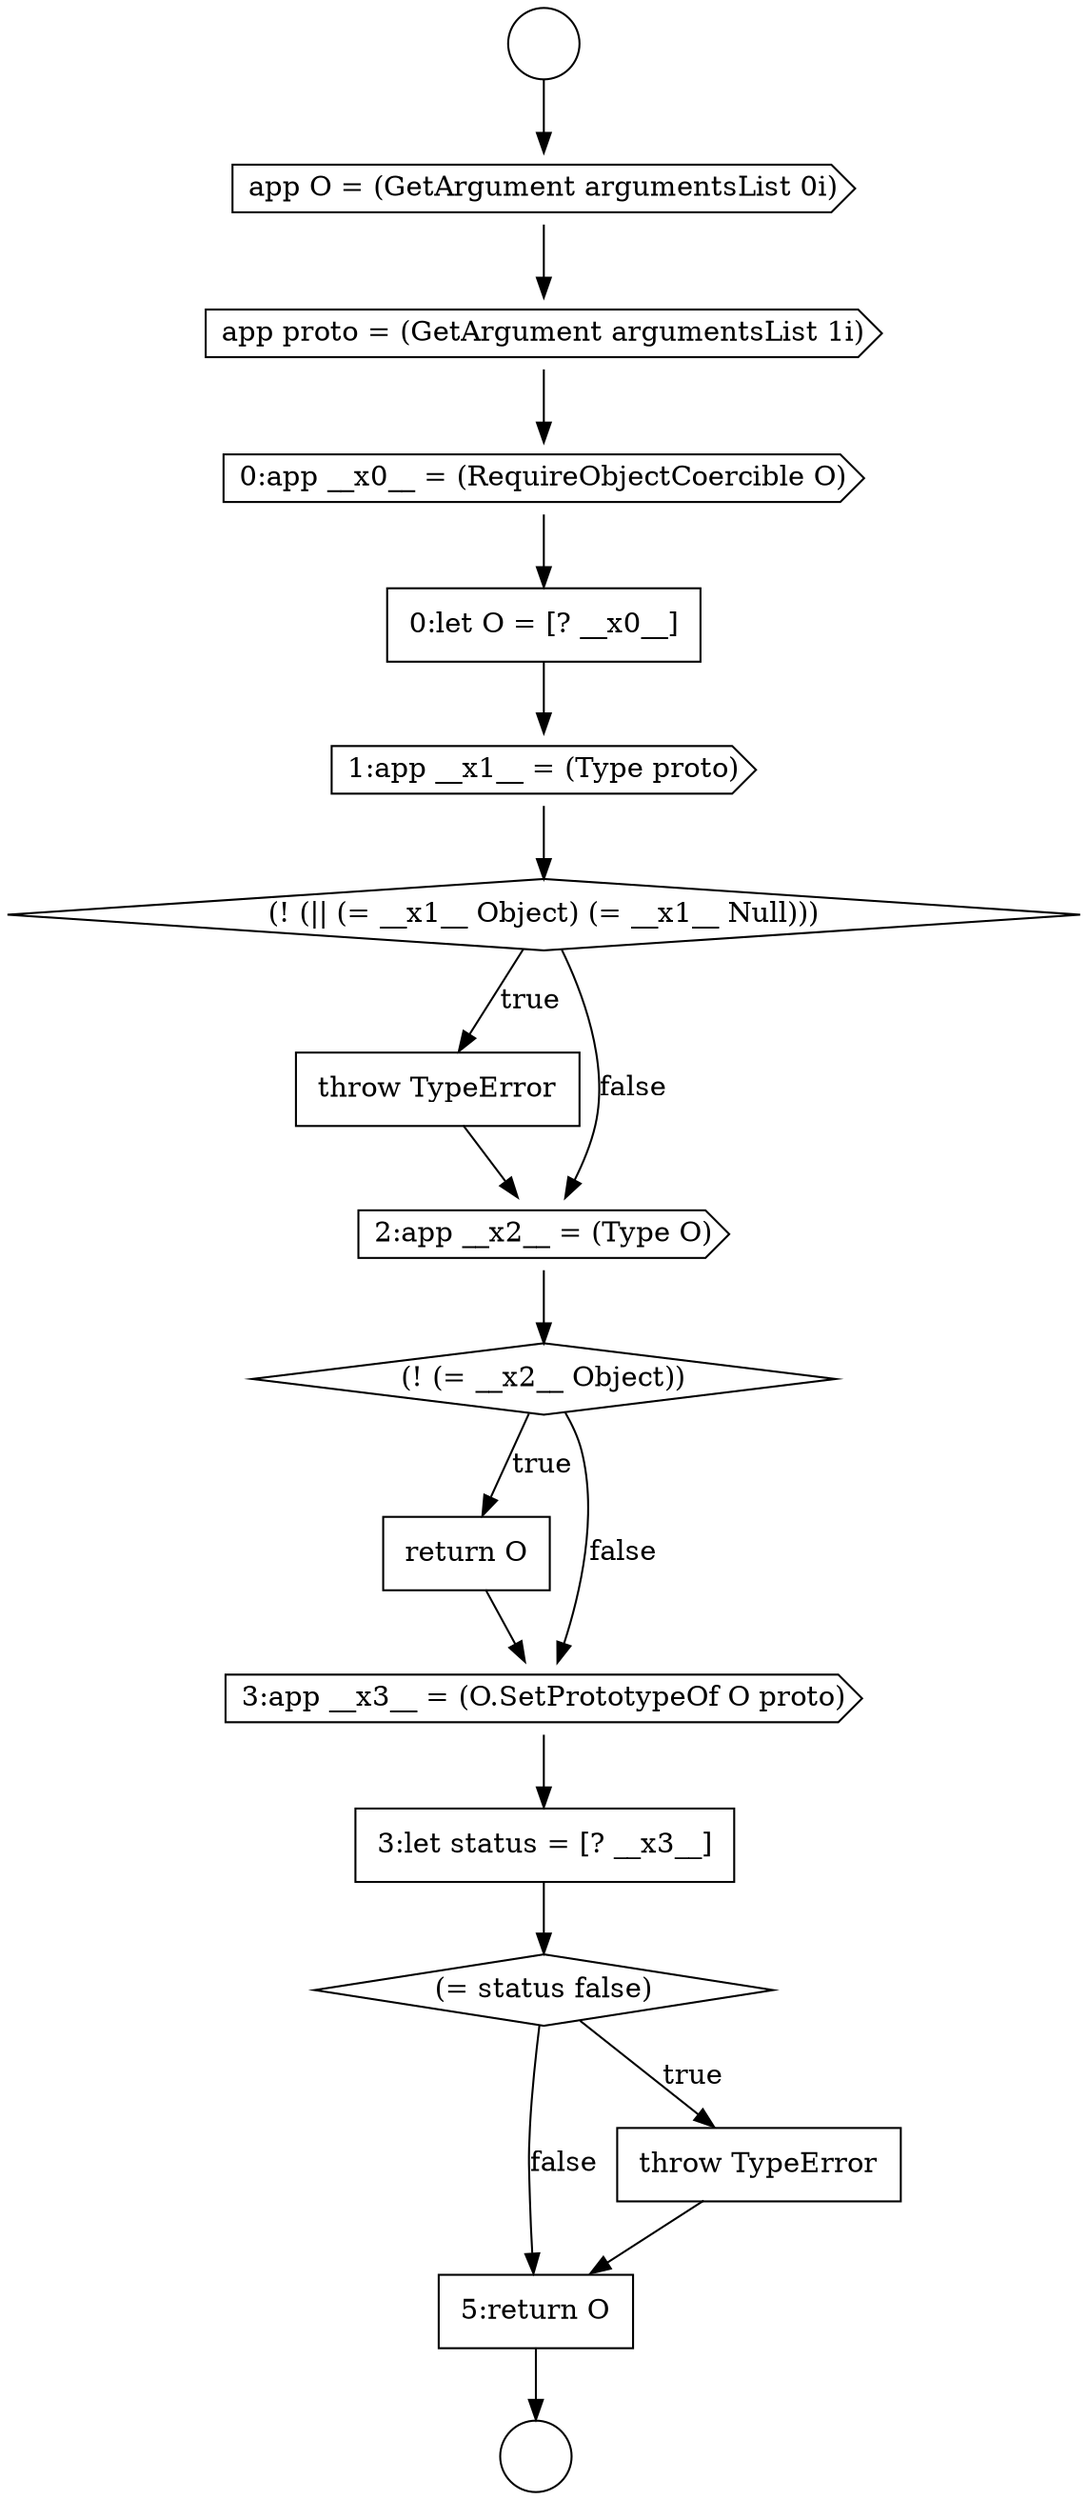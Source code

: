 digraph {
  node10478 [shape=none, margin=0, label=<<font color="black">
    <table border="0" cellborder="1" cellspacing="0" cellpadding="10">
      <tr><td align="left">0:let O = [? __x0__]</td></tr>
    </table>
  </font>> color="black" fillcolor="white" style=filled]
  node10484 [shape=none, margin=0, label=<<font color="black">
    <table border="0" cellborder="1" cellspacing="0" cellpadding="10">
      <tr><td align="left">return O</td></tr>
    </table>
  </font>> color="black" fillcolor="white" style=filled]
  node10474 [shape=circle label=" " color="black" fillcolor="white" style=filled]
  node10486 [shape=none, margin=0, label=<<font color="black">
    <table border="0" cellborder="1" cellspacing="0" cellpadding="10">
      <tr><td align="left">3:let status = [? __x3__]</td></tr>
    </table>
  </font>> color="black" fillcolor="white" style=filled]
  node10477 [shape=cds, label=<<font color="black">0:app __x0__ = (RequireObjectCoercible O)</font>> color="black" fillcolor="white" style=filled]
  node10473 [shape=circle label=" " color="black" fillcolor="white" style=filled]
  node10487 [shape=diamond, label=<<font color="black">(= status false)</font>> color="black" fillcolor="white" style=filled]
  node10480 [shape=diamond, label=<<font color="black">(! (|| (= __x1__ Object) (= __x1__ Null)))</font>> color="black" fillcolor="white" style=filled]
  node10489 [shape=none, margin=0, label=<<font color="black">
    <table border="0" cellborder="1" cellspacing="0" cellpadding="10">
      <tr><td align="left">5:return O</td></tr>
    </table>
  </font>> color="black" fillcolor="white" style=filled]
  node10488 [shape=none, margin=0, label=<<font color="black">
    <table border="0" cellborder="1" cellspacing="0" cellpadding="10">
      <tr><td align="left">throw TypeError</td></tr>
    </table>
  </font>> color="black" fillcolor="white" style=filled]
  node10479 [shape=cds, label=<<font color="black">1:app __x1__ = (Type proto)</font>> color="black" fillcolor="white" style=filled]
  node10483 [shape=diamond, label=<<font color="black">(! (= __x2__ Object))</font>> color="black" fillcolor="white" style=filled]
  node10485 [shape=cds, label=<<font color="black">3:app __x3__ = (O.SetPrototypeOf O proto)</font>> color="black" fillcolor="white" style=filled]
  node10476 [shape=cds, label=<<font color="black">app proto = (GetArgument argumentsList 1i)</font>> color="black" fillcolor="white" style=filled]
  node10481 [shape=none, margin=0, label=<<font color="black">
    <table border="0" cellborder="1" cellspacing="0" cellpadding="10">
      <tr><td align="left">throw TypeError</td></tr>
    </table>
  </font>> color="black" fillcolor="white" style=filled]
  node10482 [shape=cds, label=<<font color="black">2:app __x2__ = (Type O)</font>> color="black" fillcolor="white" style=filled]
  node10475 [shape=cds, label=<<font color="black">app O = (GetArgument argumentsList 0i)</font>> color="black" fillcolor="white" style=filled]
  node10481 -> node10482 [ color="black"]
  node10475 -> node10476 [ color="black"]
  node10482 -> node10483 [ color="black"]
  node10489 -> node10474 [ color="black"]
  node10487 -> node10488 [label=<<font color="black">true</font>> color="black"]
  node10487 -> node10489 [label=<<font color="black">false</font>> color="black"]
  node10483 -> node10484 [label=<<font color="black">true</font>> color="black"]
  node10483 -> node10485 [label=<<font color="black">false</font>> color="black"]
  node10485 -> node10486 [ color="black"]
  node10484 -> node10485 [ color="black"]
  node10480 -> node10481 [label=<<font color="black">true</font>> color="black"]
  node10480 -> node10482 [label=<<font color="black">false</font>> color="black"]
  node10476 -> node10477 [ color="black"]
  node10488 -> node10489 [ color="black"]
  node10478 -> node10479 [ color="black"]
  node10473 -> node10475 [ color="black"]
  node10479 -> node10480 [ color="black"]
  node10486 -> node10487 [ color="black"]
  node10477 -> node10478 [ color="black"]
}
